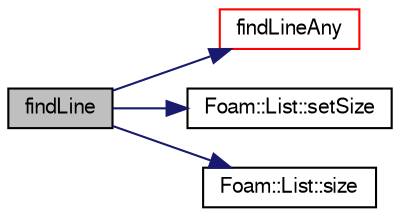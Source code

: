 digraph "findLine"
{
  bgcolor="transparent";
  edge [fontname="FreeSans",fontsize="10",labelfontname="FreeSans",labelfontsize="10"];
  node [fontname="FreeSans",fontsize="10",shape=record];
  rankdir="LR";
  Node118 [label="findLine",height=0.2,width=0.4,color="black", fillcolor="grey75", style="filled", fontcolor="black"];
  Node118 -> Node119 [color="midnightblue",fontsize="10",style="solid",fontname="FreeSans"];
  Node119 [label="findLineAny",height=0.2,width=0.4,color="red",URL="$a25218.html#a3cb961eda9c4705631ac1b5b1ca29b97",tooltip="Return any intersection on segment from start to end. "];
  Node118 -> Node121 [color="midnightblue",fontsize="10",style="solid",fontname="FreeSans"];
  Node121 [label="Foam::List::setSize",height=0.2,width=0.4,color="black",URL="$a25694.html#aedb985ffeaf1bdbfeccc2a8730405703",tooltip="Reset size of List. "];
  Node118 -> Node122 [color="midnightblue",fontsize="10",style="solid",fontname="FreeSans"];
  Node122 [label="Foam::List::size",height=0.2,width=0.4,color="black",URL="$a25694.html#a8a5f6fa29bd4b500caf186f60245b384",tooltip="Override size to be inconsistent with allocated storage. "];
}
